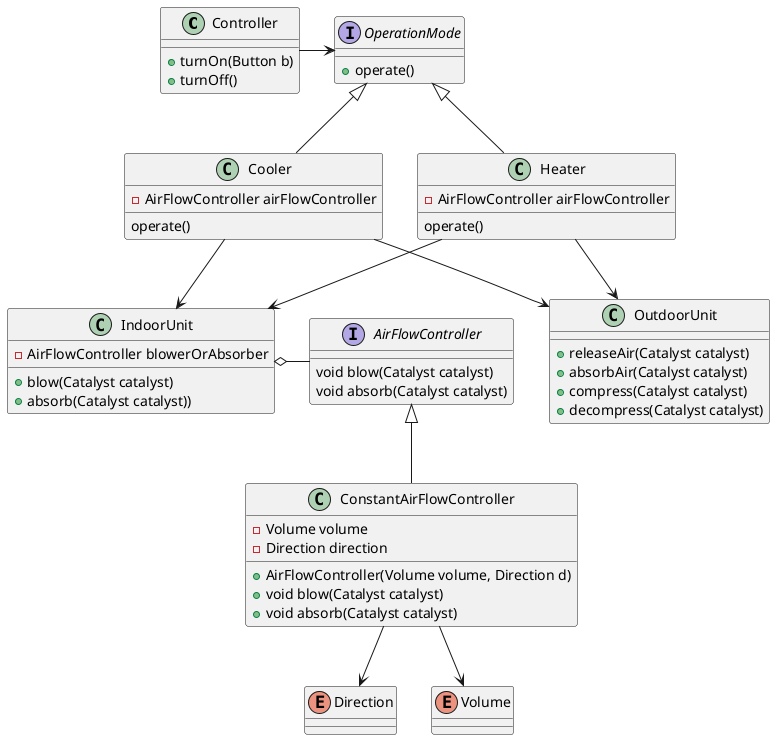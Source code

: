 @startuml
'https://plantuml.com/class-diagram

'基本的には冷房と暖房の２つしか選べない
'風向の指定しかできない
'温度センサー未実装

class Controller {
+turnOn(Button b)
+turnOff()
}

Controller -right-> OperationMode

interface OperationMode {
+operate()
}

OperationMode <|-- Cooler
OperationMode <|-- Heater

class Cooler {
-AirFlowController airFlowController
operate()
}

Cooler --> IndoorUnit
Cooler --> OutdoorUnit

class Heater {
-AirFlowController airFlowController
operate()
}

Heater --> IndoorUnit
Heater --> OutdoorUnit


'意図がindoorUnitと少し違うことを明確にするためにあえて違う名前にしてみた
class OutdoorUnit {
+releaseAir(Catalyst catalyst)
+absorbAir(Catalyst catalyst)
+compress(Catalyst catalyst)
+decompress(Catalyst catalyst)
}

class IndoorUnit {
-AirFlowController blowerOrAbsorber
+blow(Catalyst catalyst)
+absorb(Catalyst catalyst))
}

IndoorUnit o-right- AirFlowController

interface AirFlowController {
void blow(Catalyst catalyst)
void absorb(Catalyst catalyst)
}

AirFlowController <|-- ConstantAirFlowController
'TODO: autoとかの実装を後ほどする

class ConstantAirFlowController {
-Volume volume
-Direction direction
+AirFlowController(Volume volume, Direction d)
+void blow(Catalyst catalyst)
+void absorb(Catalyst catalyst)
}

ConstantAirFlowController --> Direction
ConstantAirFlowController --> Volume

enum Direction {
}

enum Volume {
}

@enduml